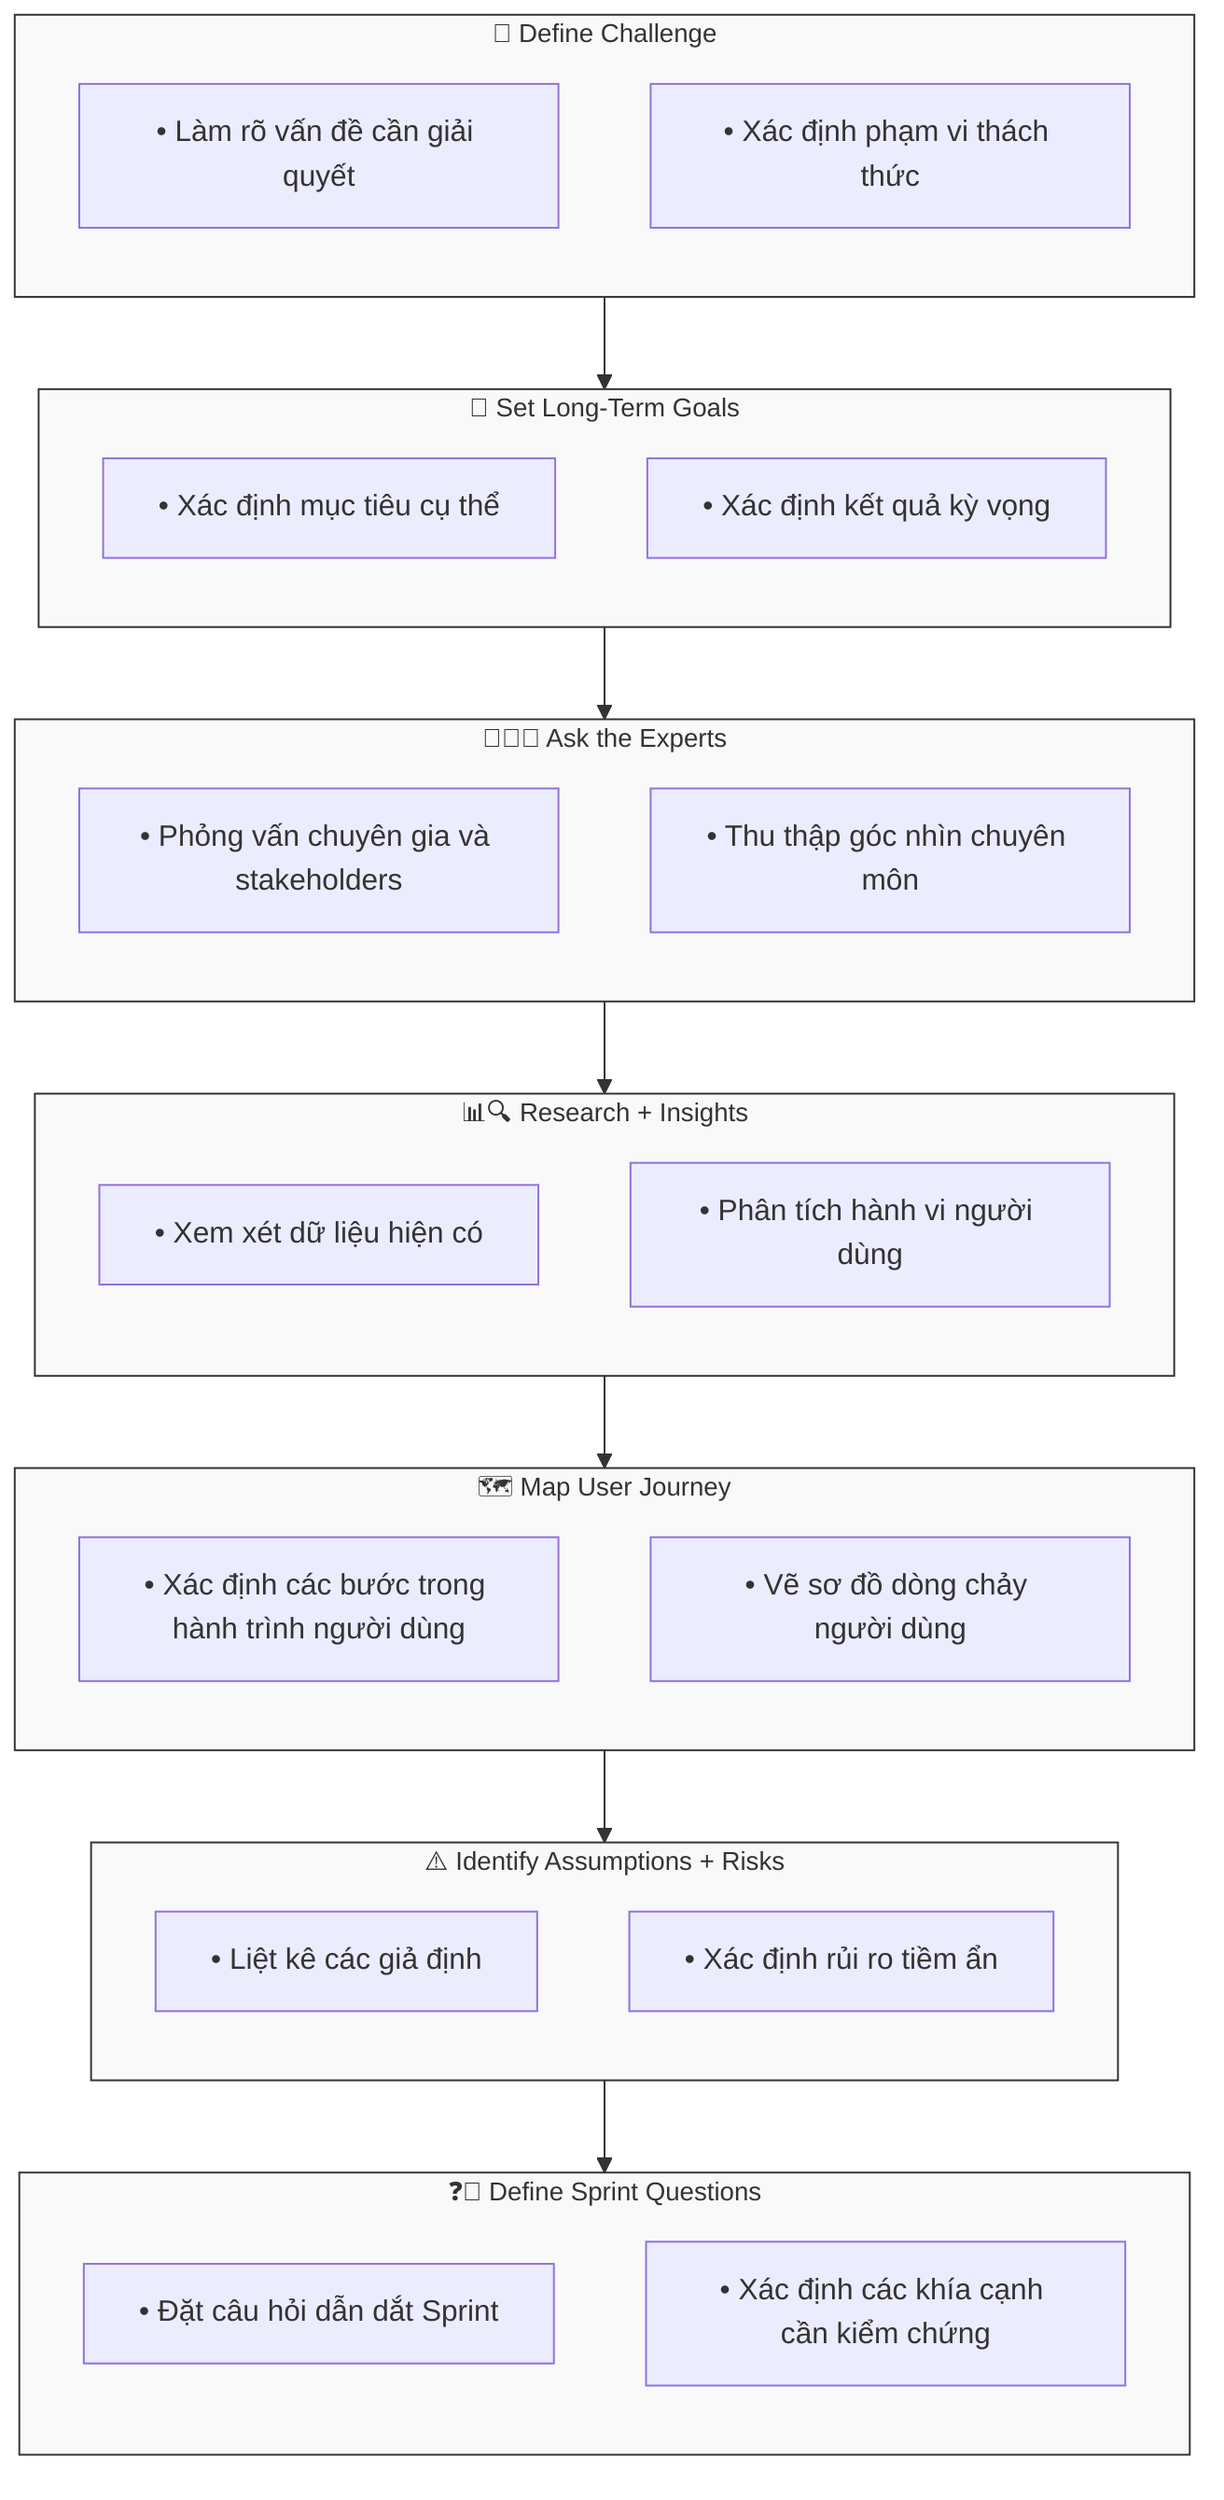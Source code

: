 flowchart TD
    %% Subgraph cho từng hoạt động với mô tả tiếng Việt
    
    %% A: Xác định Thách thức
    subgraph A[🎯 Define Challenge]
        direction TB
        A1[• Làm rõ vấn đề cần giải quyết] 
        A2[• Xác định phạm vi thách thức] 
    end
    
    %% B: Đặt Mục tiêu Dài Hạn
    subgraph B[🥅 Set Long-Term Goals]
        direction TB
        B1[• Xác định mục tiêu cụ thể] 
        B2[• Xác định kết quả kỳ vọng] 
    end
    
    %% C: Hỏi ý kiến Chuyên gia
    subgraph C[🧑‍💼🎤 Ask the Experts]
        direction TB
        C1[• Phỏng vấn chuyên gia và stakeholders] 
        C2[• Thu thập góc nhìn chuyên môn] 
    end
    
    %% D: Nghiên cứu và Phân tích Dữ liệu
    subgraph D[📊🔍 Research + Insights]
        direction TB
        D1[• Xem xét dữ liệu hiện có] 
        D2[• Phân tích hành vi người dùng] 
    end
    
    %% E: Vẽ Bản đồ Hành trình Người dùng
    subgraph E[🗺️ Map User Journey]
        direction TB
        E1[• Xác định các bước trong hành trình người dùng] 
        E2[• Vẽ sơ đồ dòng chảy người dùng] 
    end
    
    %% F: Xác định Giả định và Rủi ro
    subgraph F[⚠️ Identify Assumptions + Risks]
        direction TB
        F1[• Liệt kê các giả định] 
        F2[• Xác định rủi ro tiềm ẩn] 
    end
    
    %% G: Đặt Câu hỏi Sprint
    subgraph G[❓🤔 Define Sprint Questions]
        direction TB
        G1[• Đặt câu hỏi dẫn dắt Sprint] 
        G2[• Xác định các khía cạnh cần kiểm chứng] 
    end

    %% Kết nối giữa các hoạt động
    A --> B --> C --> D --> E --> F --> G

    %% Định dạng cho các nhóm
    classDef group fill:#f9f9f9,stroke:#333,stroke-width:1px,font-size:14px;
    class A,B,C,D,E,F,G group;